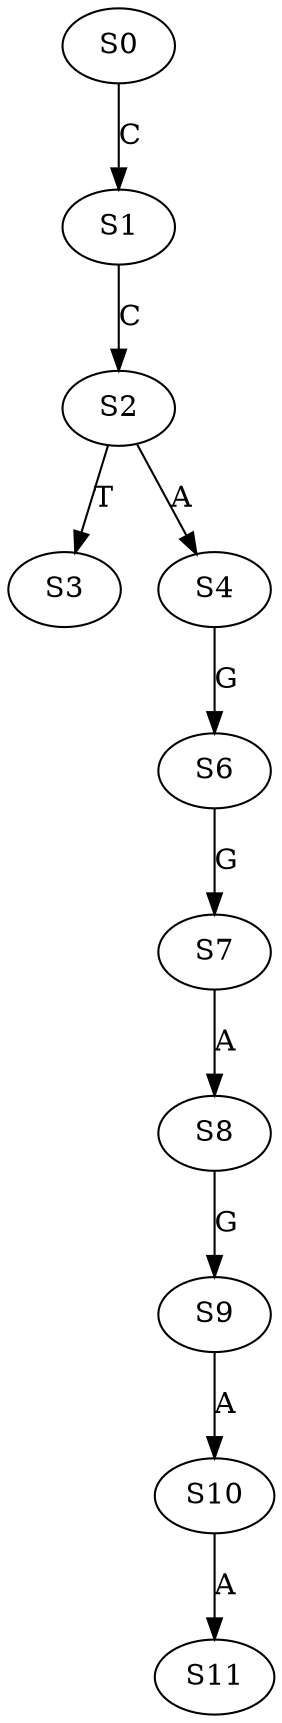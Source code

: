 strict digraph  {
	S0 -> S1 [ label = C ];
	S1 -> S2 [ label = C ];
	S2 -> S3 [ label = T ];
	S2 -> S4 [ label = A ];
	S4 -> S6 [ label = G ];
	S6 -> S7 [ label = G ];
	S7 -> S8 [ label = A ];
	S8 -> S9 [ label = G ];
	S9 -> S10 [ label = A ];
	S10 -> S11 [ label = A ];
}
